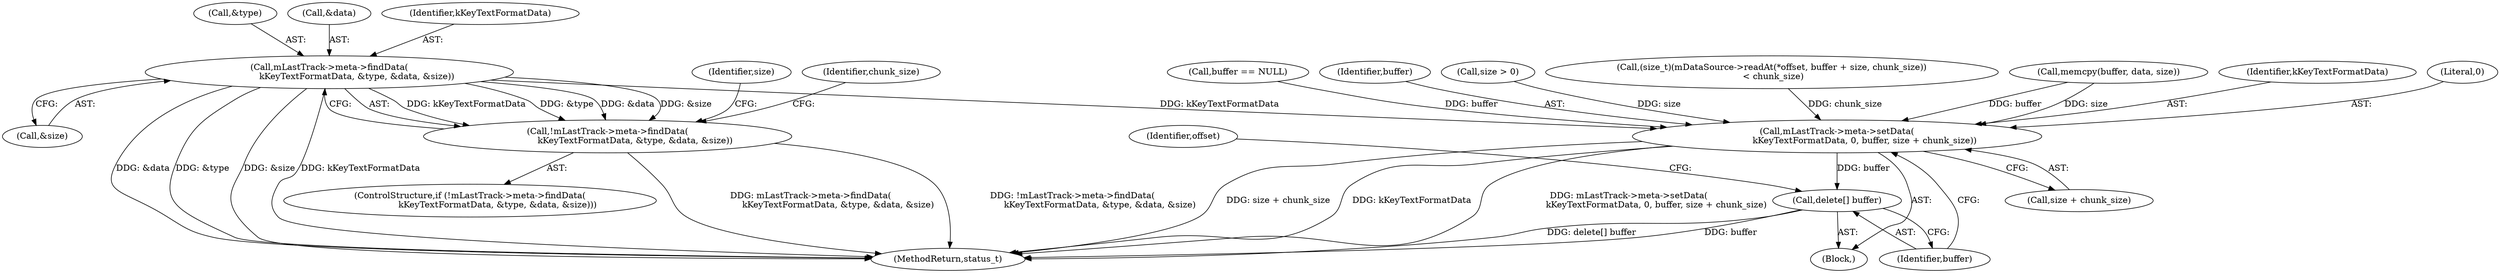 digraph "0_Android_8a3a2f6ea7defe1a81bb32b3c9f3537f84749b9d@pointer" {
"1003543" [label="(Call,mLastTrack->meta->findData(\n                    kKeyTextFormatData, &type, &data, &size))"];
"1003542" [label="(Call,!mLastTrack->meta->findData(\n                    kKeyTextFormatData, &type, &data, &size))"];
"1003615" [label="(Call,mLastTrack->meta->setData(\n                    kKeyTextFormatData, 0, buffer, size + chunk_size))"];
"1003622" [label="(Call,delete[] buffer)"];
"1003576" [label="(Call,buffer == NULL)"];
"1003618" [label="(Identifier,buffer)"];
"1003545" [label="(Call,&type)"];
"1003553" [label="(Identifier,size)"];
"1003583" [label="(Call,size > 0)"];
"1003592" [label="(Call,(size_t)(mDataSource->readAt(*offset, buffer + size, chunk_size))\n < chunk_size)"];
"1003547" [label="(Call,&data)"];
"1003622" [label="(Call,delete[] buffer)"];
"1003528" [label="(Block,)"];
"1003587" [label="(Call,memcpy(buffer, data, size))"];
"1003923" [label="(MethodReturn,status_t)"];
"1003619" [label="(Call,size + chunk_size)"];
"1003616" [label="(Identifier,kKeyTextFormatData)"];
"1003558" [label="(Identifier,chunk_size)"];
"1003617" [label="(Literal,0)"];
"1003623" [label="(Identifier,buffer)"];
"1003549" [label="(Call,&size)"];
"1003541" [label="(ControlStructure,if (!mLastTrack->meta->findData(\n                    kKeyTextFormatData, &type, &data, &size)))"];
"1003542" [label="(Call,!mLastTrack->meta->findData(\n                    kKeyTextFormatData, &type, &data, &size))"];
"1003615" [label="(Call,mLastTrack->meta->setData(\n                    kKeyTextFormatData, 0, buffer, size + chunk_size))"];
"1003544" [label="(Identifier,kKeyTextFormatData)"];
"1003543" [label="(Call,mLastTrack->meta->findData(\n                    kKeyTextFormatData, &type, &data, &size))"];
"1003626" [label="(Identifier,offset)"];
"1003543" -> "1003542"  [label="AST: "];
"1003543" -> "1003549"  [label="CFG: "];
"1003544" -> "1003543"  [label="AST: "];
"1003545" -> "1003543"  [label="AST: "];
"1003547" -> "1003543"  [label="AST: "];
"1003549" -> "1003543"  [label="AST: "];
"1003542" -> "1003543"  [label="CFG: "];
"1003543" -> "1003923"  [label="DDG: &type"];
"1003543" -> "1003923"  [label="DDG: &size"];
"1003543" -> "1003923"  [label="DDG: kKeyTextFormatData"];
"1003543" -> "1003923"  [label="DDG: &data"];
"1003543" -> "1003542"  [label="DDG: kKeyTextFormatData"];
"1003543" -> "1003542"  [label="DDG: &type"];
"1003543" -> "1003542"  [label="DDG: &data"];
"1003543" -> "1003542"  [label="DDG: &size"];
"1003543" -> "1003615"  [label="DDG: kKeyTextFormatData"];
"1003542" -> "1003541"  [label="AST: "];
"1003553" -> "1003542"  [label="CFG: "];
"1003558" -> "1003542"  [label="CFG: "];
"1003542" -> "1003923"  [label="DDG: mLastTrack->meta->findData(\n                    kKeyTextFormatData, &type, &data, &size)"];
"1003542" -> "1003923"  [label="DDG: !mLastTrack->meta->findData(\n                    kKeyTextFormatData, &type, &data, &size)"];
"1003615" -> "1003528"  [label="AST: "];
"1003615" -> "1003619"  [label="CFG: "];
"1003616" -> "1003615"  [label="AST: "];
"1003617" -> "1003615"  [label="AST: "];
"1003618" -> "1003615"  [label="AST: "];
"1003619" -> "1003615"  [label="AST: "];
"1003623" -> "1003615"  [label="CFG: "];
"1003615" -> "1003923"  [label="DDG: size + chunk_size"];
"1003615" -> "1003923"  [label="DDG: kKeyTextFormatData"];
"1003615" -> "1003923"  [label="DDG: mLastTrack->meta->setData(\n                    kKeyTextFormatData, 0, buffer, size + chunk_size)"];
"1003587" -> "1003615"  [label="DDG: buffer"];
"1003587" -> "1003615"  [label="DDG: size"];
"1003576" -> "1003615"  [label="DDG: buffer"];
"1003583" -> "1003615"  [label="DDG: size"];
"1003592" -> "1003615"  [label="DDG: chunk_size"];
"1003615" -> "1003622"  [label="DDG: buffer"];
"1003622" -> "1003528"  [label="AST: "];
"1003622" -> "1003623"  [label="CFG: "];
"1003623" -> "1003622"  [label="AST: "];
"1003626" -> "1003622"  [label="CFG: "];
"1003622" -> "1003923"  [label="DDG: buffer"];
"1003622" -> "1003923"  [label="DDG: delete[] buffer"];
}

